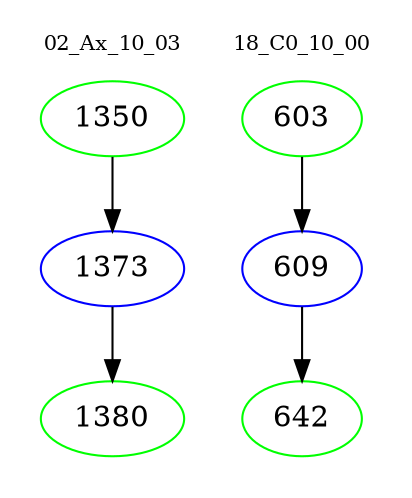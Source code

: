 digraph{
subgraph cluster_0 {
color = white
label = "02_Ax_10_03";
fontsize=10;
T0_1350 [label="1350", color="green"]
T0_1350 -> T0_1373 [color="black"]
T0_1373 [label="1373", color="blue"]
T0_1373 -> T0_1380 [color="black"]
T0_1380 [label="1380", color="green"]
}
subgraph cluster_1 {
color = white
label = "18_C0_10_00";
fontsize=10;
T1_603 [label="603", color="green"]
T1_603 -> T1_609 [color="black"]
T1_609 [label="609", color="blue"]
T1_609 -> T1_642 [color="black"]
T1_642 [label="642", color="green"]
}
}
